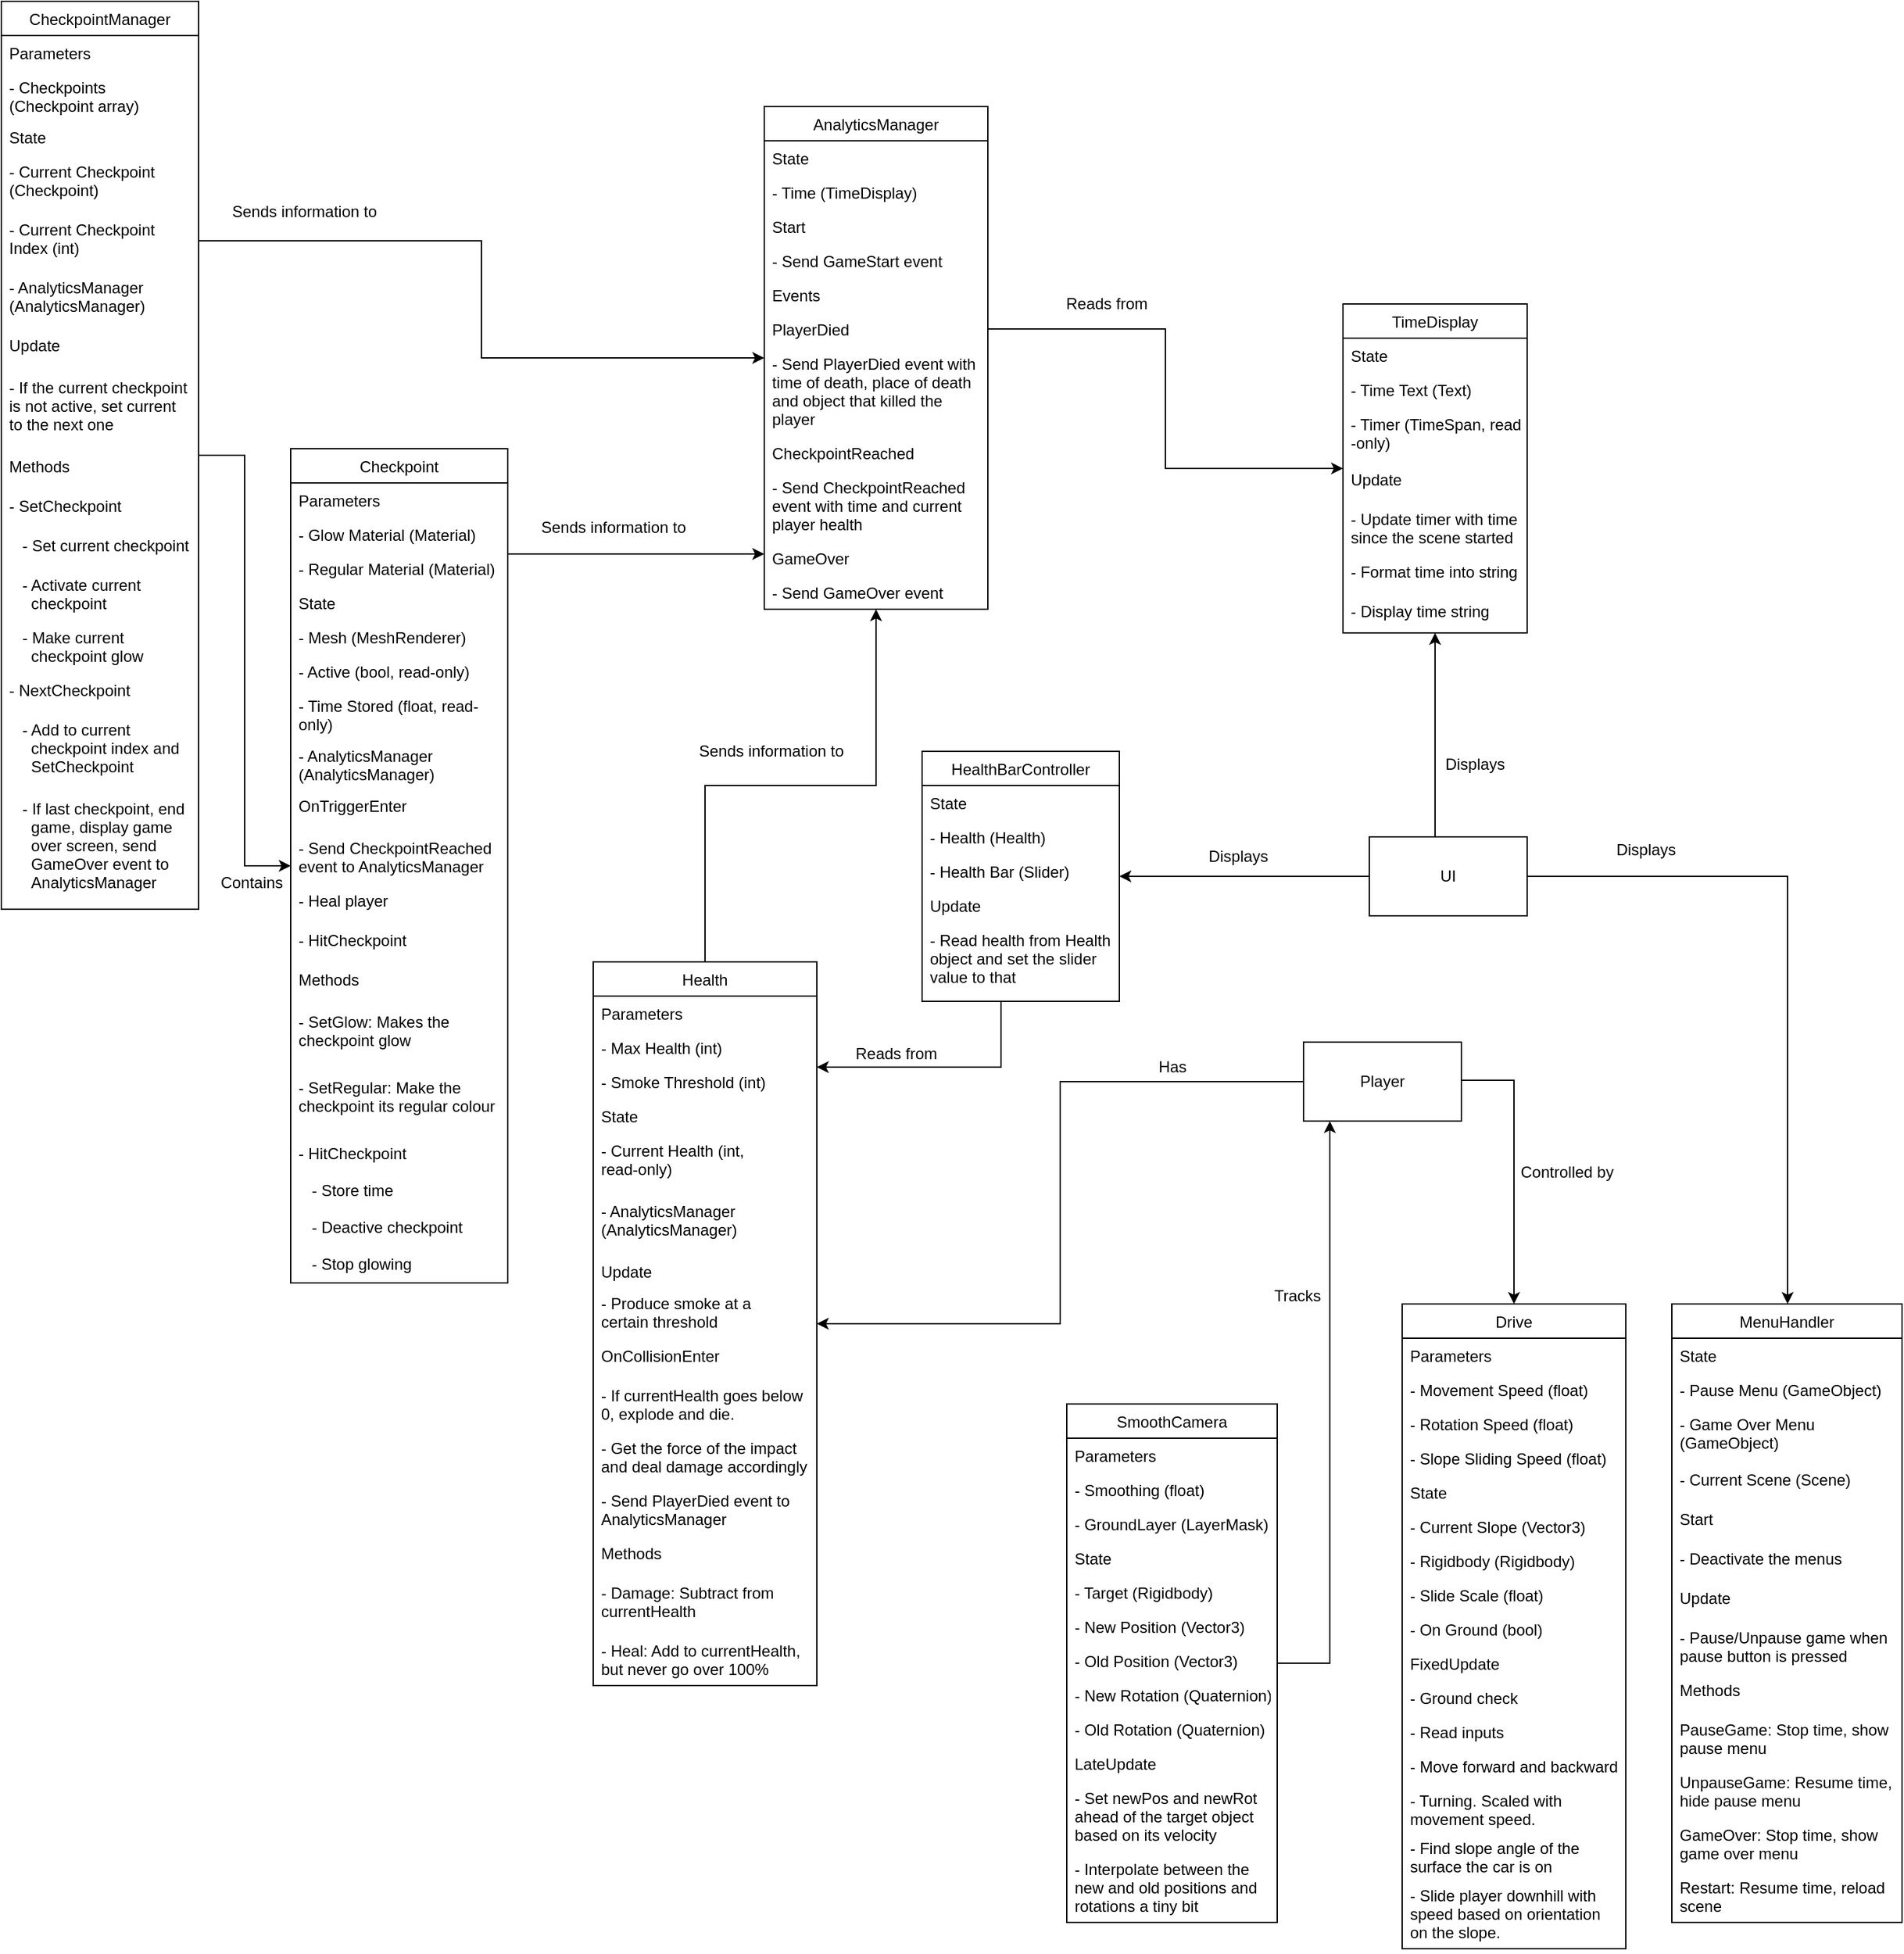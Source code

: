 <mxfile version="13.6.10" type="device"><diagram id="R2lEEEUBdFMjLlhIrx00" name="Page-1"><mxGraphModel dx="2595" dy="2470" grid="1" gridSize="10" guides="1" tooltips="1" connect="1" arrows="1" fold="1" page="1" pageScale="1" pageWidth="850" pageHeight="1100" math="0" shadow="0" extFonts="Permanent Marker^https://fonts.googleapis.com/css?family=Permanent+Marker"><root><mxCell id="0"/><mxCell id="1" parent="0"/><mxCell id="a9n6nU5qQPwF5idd9Jhx-142" style="edgeStyle=orthogonalEdgeStyle;rounded=0;orthogonalLoop=1;jettySize=auto;html=1;exitX=0.5;exitY=0;exitDx=0;exitDy=0;" edge="1" parent="1" source="a9n6nU5qQPwF5idd9Jhx-6" target="a9n6nU5qQPwF5idd9Jhx-18"><mxGeometry relative="1" as="geometry"/></mxCell><mxCell id="a9n6nU5qQPwF5idd9Jhx-18" value="AnalyticsManager" style="swimlane;fontStyle=0;childLayout=stackLayout;horizontal=1;startSize=26;fillColor=none;horizontalStack=0;resizeParent=1;resizeParentMax=0;resizeLast=0;collapsible=1;marginBottom=0;" vertex="1" parent="1"><mxGeometry x="620" y="-20" width="170" height="382" as="geometry"/></mxCell><mxCell id="a9n6nU5qQPwF5idd9Jhx-19" value="State" style="text;strokeColor=none;fillColor=none;align=left;verticalAlign=top;spacingLeft=4;spacingRight=4;overflow=hidden;rotatable=0;points=[[0,0.5],[1,0.5]];portConstraint=eastwest;" vertex="1" parent="a9n6nU5qQPwF5idd9Jhx-18"><mxGeometry y="26" width="170" height="26" as="geometry"/></mxCell><mxCell id="a9n6nU5qQPwF5idd9Jhx-20" value="- Time (TimeDisplay)" style="text;strokeColor=none;fillColor=none;align=left;verticalAlign=top;spacingLeft=4;spacingRight=4;overflow=hidden;rotatable=0;points=[[0,0.5],[1,0.5]];portConstraint=eastwest;" vertex="1" parent="a9n6nU5qQPwF5idd9Jhx-18"><mxGeometry y="52" width="170" height="26" as="geometry"/></mxCell><mxCell id="a9n6nU5qQPwF5idd9Jhx-108" value="Start" style="text;strokeColor=none;fillColor=none;align=left;verticalAlign=top;spacingLeft=4;spacingRight=4;overflow=hidden;rotatable=0;points=[[0,0.5],[1,0.5]];portConstraint=eastwest;" vertex="1" parent="a9n6nU5qQPwF5idd9Jhx-18"><mxGeometry y="78" width="170" height="26" as="geometry"/></mxCell><mxCell id="a9n6nU5qQPwF5idd9Jhx-109" value="- Send GameStart event" style="text;strokeColor=none;fillColor=none;align=left;verticalAlign=top;spacingLeft=4;spacingRight=4;overflow=hidden;rotatable=0;points=[[0,0.5],[1,0.5]];portConstraint=eastwest;" vertex="1" parent="a9n6nU5qQPwF5idd9Jhx-18"><mxGeometry y="104" width="170" height="26" as="geometry"/></mxCell><mxCell id="a9n6nU5qQPwF5idd9Jhx-21" value="Events" style="text;strokeColor=none;fillColor=none;align=left;verticalAlign=top;spacingLeft=4;spacingRight=4;overflow=hidden;rotatable=0;points=[[0,0.5],[1,0.5]];portConstraint=eastwest;" vertex="1" parent="a9n6nU5qQPwF5idd9Jhx-18"><mxGeometry y="130" width="170" height="26" as="geometry"/></mxCell><mxCell id="a9n6nU5qQPwF5idd9Jhx-105" value="PlayerDied" style="text;strokeColor=none;fillColor=none;align=left;verticalAlign=top;spacingLeft=4;spacingRight=4;overflow=hidden;rotatable=0;points=[[0,0.5],[1,0.5]];portConstraint=eastwest;" vertex="1" parent="a9n6nU5qQPwF5idd9Jhx-18"><mxGeometry y="156" width="170" height="26" as="geometry"/></mxCell><mxCell id="a9n6nU5qQPwF5idd9Jhx-110" value="- Send PlayerDied event with&#10;time of death, place of death&#10;and object that killed the&#10;player" style="text;strokeColor=none;fillColor=none;align=left;verticalAlign=top;spacingLeft=4;spacingRight=4;overflow=hidden;rotatable=0;points=[[0,0.5],[1,0.5]];portConstraint=eastwest;" vertex="1" parent="a9n6nU5qQPwF5idd9Jhx-18"><mxGeometry y="182" width="170" height="68" as="geometry"/></mxCell><mxCell id="a9n6nU5qQPwF5idd9Jhx-106" value="CheckpointReached" style="text;strokeColor=none;fillColor=none;align=left;verticalAlign=top;spacingLeft=4;spacingRight=4;overflow=hidden;rotatable=0;points=[[0,0.5],[1,0.5]];portConstraint=eastwest;" vertex="1" parent="a9n6nU5qQPwF5idd9Jhx-18"><mxGeometry y="250" width="170" height="26" as="geometry"/></mxCell><mxCell id="a9n6nU5qQPwF5idd9Jhx-111" value="- Send CheckpointReached&#10;event with time and current&#10;player health" style="text;strokeColor=none;fillColor=none;align=left;verticalAlign=top;spacingLeft=4;spacingRight=4;overflow=hidden;rotatable=0;points=[[0,0.5],[1,0.5]];portConstraint=eastwest;" vertex="1" parent="a9n6nU5qQPwF5idd9Jhx-18"><mxGeometry y="276" width="170" height="54" as="geometry"/></mxCell><mxCell id="a9n6nU5qQPwF5idd9Jhx-107" value="GameOver" style="text;strokeColor=none;fillColor=none;align=left;verticalAlign=top;spacingLeft=4;spacingRight=4;overflow=hidden;rotatable=0;points=[[0,0.5],[1,0.5]];portConstraint=eastwest;" vertex="1" parent="a9n6nU5qQPwF5idd9Jhx-18"><mxGeometry y="330" width="170" height="26" as="geometry"/></mxCell><mxCell id="a9n6nU5qQPwF5idd9Jhx-112" value="- Send GameOver event" style="text;strokeColor=none;fillColor=none;align=left;verticalAlign=top;spacingLeft=4;spacingRight=4;overflow=hidden;rotatable=0;points=[[0,0.5],[1,0.5]];portConstraint=eastwest;" vertex="1" parent="a9n6nU5qQPwF5idd9Jhx-18"><mxGeometry y="356" width="170" height="26" as="geometry"/></mxCell><mxCell id="a9n6nU5qQPwF5idd9Jhx-143" style="edgeStyle=orthogonalEdgeStyle;rounded=0;orthogonalLoop=1;jettySize=auto;html=1;" edge="1" parent="1" source="a9n6nU5qQPwF5idd9Jhx-10" target="a9n6nU5qQPwF5idd9Jhx-18"><mxGeometry relative="1" as="geometry"><Array as="points"><mxPoint x="560" y="320"/><mxPoint x="560" y="320"/></Array></mxGeometry></mxCell><mxCell id="a9n6nU5qQPwF5idd9Jhx-144" style="edgeStyle=orthogonalEdgeStyle;rounded=0;orthogonalLoop=1;jettySize=auto;html=1;" edge="1" parent="1" source="a9n6nU5qQPwF5idd9Jhx-14" target="a9n6nU5qQPwF5idd9Jhx-10"><mxGeometry relative="1" as="geometry"/></mxCell><mxCell id="a9n6nU5qQPwF5idd9Jhx-14" value="CheckpointManager" style="swimlane;fontStyle=0;childLayout=stackLayout;horizontal=1;startSize=26;fillColor=none;horizontalStack=0;resizeParent=1;resizeParentMax=0;resizeLast=0;collapsible=1;marginBottom=0;" vertex="1" parent="1"><mxGeometry x="40" y="-100" width="150" height="690" as="geometry"/></mxCell><mxCell id="a9n6nU5qQPwF5idd9Jhx-15" value="Parameters" style="text;strokeColor=none;fillColor=none;align=left;verticalAlign=top;spacingLeft=4;spacingRight=4;overflow=hidden;rotatable=0;points=[[0,0.5],[1,0.5]];portConstraint=eastwest;" vertex="1" parent="a9n6nU5qQPwF5idd9Jhx-14"><mxGeometry y="26" width="150" height="26" as="geometry"/></mxCell><mxCell id="a9n6nU5qQPwF5idd9Jhx-16" value="- Checkpoints&#10;(Checkpoint array)" style="text;strokeColor=none;fillColor=none;align=left;verticalAlign=top;spacingLeft=4;spacingRight=4;overflow=hidden;rotatable=0;points=[[0,0.5],[1,0.5]];portConstraint=eastwest;" vertex="1" parent="a9n6nU5qQPwF5idd9Jhx-14"><mxGeometry y="52" width="150" height="38" as="geometry"/></mxCell><mxCell id="a9n6nU5qQPwF5idd9Jhx-17" value="State" style="text;strokeColor=none;fillColor=none;align=left;verticalAlign=top;spacingLeft=4;spacingRight=4;overflow=hidden;rotatable=0;points=[[0,0.5],[1,0.5]];portConstraint=eastwest;" vertex="1" parent="a9n6nU5qQPwF5idd9Jhx-14"><mxGeometry y="90" width="150" height="26" as="geometry"/></mxCell><mxCell id="a9n6nU5qQPwF5idd9Jhx-82" value="- Current Checkpoint&#10;(Checkpoint)" style="text;strokeColor=none;fillColor=none;align=left;verticalAlign=top;spacingLeft=4;spacingRight=4;overflow=hidden;rotatable=0;points=[[0,0.5],[1,0.5]];portConstraint=eastwest;" vertex="1" parent="a9n6nU5qQPwF5idd9Jhx-14"><mxGeometry y="116" width="150" height="44" as="geometry"/></mxCell><mxCell id="a9n6nU5qQPwF5idd9Jhx-83" value="- Current Checkpoint&#10;Index (int)" style="text;strokeColor=none;fillColor=none;align=left;verticalAlign=top;spacingLeft=4;spacingRight=4;overflow=hidden;rotatable=0;points=[[0,0.5],[1,0.5]];portConstraint=eastwest;" vertex="1" parent="a9n6nU5qQPwF5idd9Jhx-14"><mxGeometry y="160" width="150" height="44" as="geometry"/></mxCell><mxCell id="a9n6nU5qQPwF5idd9Jhx-84" value="- AnalyticsManager&#10;(AnalyticsManager)" style="text;strokeColor=none;fillColor=none;align=left;verticalAlign=top;spacingLeft=4;spacingRight=4;overflow=hidden;rotatable=0;points=[[0,0.5],[1,0.5]];portConstraint=eastwest;" vertex="1" parent="a9n6nU5qQPwF5idd9Jhx-14"><mxGeometry y="204" width="150" height="44" as="geometry"/></mxCell><mxCell id="a9n6nU5qQPwF5idd9Jhx-85" value="Update" style="text;strokeColor=none;fillColor=none;align=left;verticalAlign=top;spacingLeft=4;spacingRight=4;overflow=hidden;rotatable=0;points=[[0,0.5],[1,0.5]];portConstraint=eastwest;" vertex="1" parent="a9n6nU5qQPwF5idd9Jhx-14"><mxGeometry y="248" width="150" height="32" as="geometry"/></mxCell><mxCell id="a9n6nU5qQPwF5idd9Jhx-94" value="- If the current checkpoint&#10;is not active, set current&#10;to the next one" style="text;strokeColor=none;fillColor=none;align=left;verticalAlign=top;spacingLeft=4;spacingRight=4;overflow=hidden;rotatable=0;points=[[0,0.5],[1,0.5]];portConstraint=eastwest;" vertex="1" parent="a9n6nU5qQPwF5idd9Jhx-14"><mxGeometry y="280" width="150" height="60" as="geometry"/></mxCell><mxCell id="a9n6nU5qQPwF5idd9Jhx-95" value="Methods" style="text;strokeColor=none;fillColor=none;align=left;verticalAlign=top;spacingLeft=4;spacingRight=4;overflow=hidden;rotatable=0;points=[[0,0.5],[1,0.5]];portConstraint=eastwest;" vertex="1" parent="a9n6nU5qQPwF5idd9Jhx-14"><mxGeometry y="340" width="150" height="30" as="geometry"/></mxCell><mxCell id="a9n6nU5qQPwF5idd9Jhx-96" value="- SetCheckpoint" style="text;strokeColor=none;fillColor=none;align=left;verticalAlign=top;spacingLeft=4;spacingRight=4;overflow=hidden;rotatable=0;points=[[0,0.5],[1,0.5]];portConstraint=eastwest;" vertex="1" parent="a9n6nU5qQPwF5idd9Jhx-14"><mxGeometry y="370" width="150" height="30" as="geometry"/></mxCell><mxCell id="a9n6nU5qQPwF5idd9Jhx-98" value="   - Set current checkpoint" style="text;strokeColor=none;fillColor=none;align=left;verticalAlign=top;spacingLeft=4;spacingRight=4;overflow=hidden;rotatable=0;points=[[0,0.5],[1,0.5]];portConstraint=eastwest;" vertex="1" parent="a9n6nU5qQPwF5idd9Jhx-14"><mxGeometry y="400" width="150" height="30" as="geometry"/></mxCell><mxCell id="a9n6nU5qQPwF5idd9Jhx-99" value="   - Activate current&#10;     checkpoint" style="text;strokeColor=none;fillColor=none;align=left;verticalAlign=top;spacingLeft=4;spacingRight=4;overflow=hidden;rotatable=0;points=[[0,0.5],[1,0.5]];portConstraint=eastwest;" vertex="1" parent="a9n6nU5qQPwF5idd9Jhx-14"><mxGeometry y="430" width="150" height="40" as="geometry"/></mxCell><mxCell id="a9n6nU5qQPwF5idd9Jhx-100" value="   - Make current&#10;     checkpoint glow" style="text;strokeColor=none;fillColor=none;align=left;verticalAlign=top;spacingLeft=4;spacingRight=4;overflow=hidden;rotatable=0;points=[[0,0.5],[1,0.5]];portConstraint=eastwest;" vertex="1" parent="a9n6nU5qQPwF5idd9Jhx-14"><mxGeometry y="470" width="150" height="40" as="geometry"/></mxCell><mxCell id="a9n6nU5qQPwF5idd9Jhx-97" value="- NextCheckpoint" style="text;strokeColor=none;fillColor=none;align=left;verticalAlign=top;spacingLeft=4;spacingRight=4;overflow=hidden;rotatable=0;points=[[0,0.5],[1,0.5]];portConstraint=eastwest;" vertex="1" parent="a9n6nU5qQPwF5idd9Jhx-14"><mxGeometry y="510" width="150" height="30" as="geometry"/></mxCell><mxCell id="a9n6nU5qQPwF5idd9Jhx-101" value="   - Add to current&#10;     checkpoint index and&#10;     SetCheckpoint" style="text;strokeColor=none;fillColor=none;align=left;verticalAlign=top;spacingLeft=4;spacingRight=4;overflow=hidden;rotatable=0;points=[[0,0.5],[1,0.5]];portConstraint=eastwest;" vertex="1" parent="a9n6nU5qQPwF5idd9Jhx-14"><mxGeometry y="540" width="150" height="60" as="geometry"/></mxCell><mxCell id="a9n6nU5qQPwF5idd9Jhx-102" value="   - If last checkpoint, end&#10;     game, display game&#10;     over screen, send&#10;     GameOver event to&#10;     AnalyticsManager" style="text;strokeColor=none;fillColor=none;align=left;verticalAlign=top;spacingLeft=4;spacingRight=4;overflow=hidden;rotatable=0;points=[[0,0.5],[1,0.5]];portConstraint=eastwest;" vertex="1" parent="a9n6nU5qQPwF5idd9Jhx-14"><mxGeometry y="600" width="150" height="90" as="geometry"/></mxCell><mxCell id="a9n6nU5qQPwF5idd9Jhx-10" value="Checkpoint" style="swimlane;fontStyle=0;childLayout=stackLayout;horizontal=1;startSize=26;fillColor=none;horizontalStack=0;resizeParent=1;resizeParentMax=0;resizeLast=0;collapsible=1;marginBottom=0;" vertex="1" parent="1"><mxGeometry x="260" y="240" width="165" height="634" as="geometry"/></mxCell><mxCell id="a9n6nU5qQPwF5idd9Jhx-11" value="Parameters" style="text;strokeColor=none;fillColor=none;align=left;verticalAlign=top;spacingLeft=4;spacingRight=4;overflow=hidden;rotatable=0;points=[[0,0.5],[1,0.5]];portConstraint=eastwest;" vertex="1" parent="a9n6nU5qQPwF5idd9Jhx-10"><mxGeometry y="26" width="165" height="26" as="geometry"/></mxCell><mxCell id="a9n6nU5qQPwF5idd9Jhx-12" value="- Glow Material (Material)" style="text;strokeColor=none;fillColor=none;align=left;verticalAlign=top;spacingLeft=4;spacingRight=4;overflow=hidden;rotatable=0;points=[[0,0.5],[1,0.5]];portConstraint=eastwest;" vertex="1" parent="a9n6nU5qQPwF5idd9Jhx-10"><mxGeometry y="52" width="165" height="26" as="geometry"/></mxCell><mxCell id="a9n6nU5qQPwF5idd9Jhx-13" value="- Regular Material (Material)" style="text;strokeColor=none;fillColor=none;align=left;verticalAlign=top;spacingLeft=4;spacingRight=4;overflow=hidden;rotatable=0;points=[[0,0.5],[1,0.5]];portConstraint=eastwest;" vertex="1" parent="a9n6nU5qQPwF5idd9Jhx-10"><mxGeometry y="78" width="165" height="26" as="geometry"/></mxCell><mxCell id="a9n6nU5qQPwF5idd9Jhx-68" value="State" style="text;strokeColor=none;fillColor=none;align=left;verticalAlign=top;spacingLeft=4;spacingRight=4;overflow=hidden;rotatable=0;points=[[0,0.5],[1,0.5]];portConstraint=eastwest;" vertex="1" parent="a9n6nU5qQPwF5idd9Jhx-10"><mxGeometry y="104" width="165" height="26" as="geometry"/></mxCell><mxCell id="a9n6nU5qQPwF5idd9Jhx-69" value="- Mesh (MeshRenderer)" style="text;strokeColor=none;fillColor=none;align=left;verticalAlign=top;spacingLeft=4;spacingRight=4;overflow=hidden;rotatable=0;points=[[0,0.5],[1,0.5]];portConstraint=eastwest;" vertex="1" parent="a9n6nU5qQPwF5idd9Jhx-10"><mxGeometry y="130" width="165" height="26" as="geometry"/></mxCell><mxCell id="a9n6nU5qQPwF5idd9Jhx-70" value="- Active (bool, read-only)" style="text;strokeColor=none;fillColor=none;align=left;verticalAlign=top;spacingLeft=4;spacingRight=4;overflow=hidden;rotatable=0;points=[[0,0.5],[1,0.5]];portConstraint=eastwest;" vertex="1" parent="a9n6nU5qQPwF5idd9Jhx-10"><mxGeometry y="156" width="165" height="26" as="geometry"/></mxCell><mxCell id="a9n6nU5qQPwF5idd9Jhx-71" value="- Time Stored (float, read-&#10;only)" style="text;strokeColor=none;fillColor=none;align=left;verticalAlign=top;spacingLeft=4;spacingRight=4;overflow=hidden;rotatable=0;points=[[0,0.5],[1,0.5]];portConstraint=eastwest;" vertex="1" parent="a9n6nU5qQPwF5idd9Jhx-10"><mxGeometry y="182" width="165" height="38" as="geometry"/></mxCell><mxCell id="a9n6nU5qQPwF5idd9Jhx-73" value="- AnalyticsManager&#10;(AnalyticsManager)" style="text;strokeColor=none;fillColor=none;align=left;verticalAlign=top;spacingLeft=4;spacingRight=4;overflow=hidden;rotatable=0;points=[[0,0.5],[1,0.5]];portConstraint=eastwest;" vertex="1" parent="a9n6nU5qQPwF5idd9Jhx-10"><mxGeometry y="220" width="165" height="38" as="geometry"/></mxCell><mxCell id="a9n6nU5qQPwF5idd9Jhx-78" value="OnTriggerEnter" style="text;strokeColor=none;fillColor=none;align=left;verticalAlign=top;spacingLeft=4;spacingRight=4;overflow=hidden;rotatable=0;points=[[0,0.5],[1,0.5]];portConstraint=eastwest;" vertex="1" parent="a9n6nU5qQPwF5idd9Jhx-10"><mxGeometry y="258" width="165" height="32" as="geometry"/></mxCell><mxCell id="a9n6nU5qQPwF5idd9Jhx-79" value="- Send CheckpointReached&#10;event to AnalyticsManager" style="text;strokeColor=none;fillColor=none;align=left;verticalAlign=top;spacingLeft=4;spacingRight=4;overflow=hidden;rotatable=0;points=[[0,0.5],[1,0.5]];portConstraint=eastwest;" vertex="1" parent="a9n6nU5qQPwF5idd9Jhx-10"><mxGeometry y="290" width="165" height="40" as="geometry"/></mxCell><mxCell id="a9n6nU5qQPwF5idd9Jhx-80" value="- Heal player" style="text;strokeColor=none;fillColor=none;align=left;verticalAlign=top;spacingLeft=4;spacingRight=4;overflow=hidden;rotatable=0;points=[[0,0.5],[1,0.5]];portConstraint=eastwest;" vertex="1" parent="a9n6nU5qQPwF5idd9Jhx-10"><mxGeometry y="330" width="165" height="30" as="geometry"/></mxCell><mxCell id="a9n6nU5qQPwF5idd9Jhx-81" value="- HitCheckpoint" style="text;strokeColor=none;fillColor=none;align=left;verticalAlign=top;spacingLeft=4;spacingRight=4;overflow=hidden;rotatable=0;points=[[0,0.5],[1,0.5]];portConstraint=eastwest;" vertex="1" parent="a9n6nU5qQPwF5idd9Jhx-10"><mxGeometry y="360" width="165" height="30" as="geometry"/></mxCell><mxCell id="a9n6nU5qQPwF5idd9Jhx-74" value="Methods" style="text;strokeColor=none;fillColor=none;align=left;verticalAlign=top;spacingLeft=4;spacingRight=4;overflow=hidden;rotatable=0;points=[[0,0.5],[1,0.5]];portConstraint=eastwest;" vertex="1" parent="a9n6nU5qQPwF5idd9Jhx-10"><mxGeometry y="390" width="165" height="32" as="geometry"/></mxCell><mxCell id="a9n6nU5qQPwF5idd9Jhx-75" value="- SetGlow: Makes the&#10;checkpoint glow" style="text;strokeColor=none;fillColor=none;align=left;verticalAlign=top;spacingLeft=4;spacingRight=4;overflow=hidden;rotatable=0;points=[[0,0.5],[1,0.5]];portConstraint=eastwest;" vertex="1" parent="a9n6nU5qQPwF5idd9Jhx-10"><mxGeometry y="422" width="165" height="50" as="geometry"/></mxCell><mxCell id="a9n6nU5qQPwF5idd9Jhx-76" value="- SetRegular: Make the &#10;checkpoint its regular colour" style="text;strokeColor=none;fillColor=none;align=left;verticalAlign=top;spacingLeft=4;spacingRight=4;overflow=hidden;rotatable=0;points=[[0,0.5],[1,0.5]];portConstraint=eastwest;" vertex="1" parent="a9n6nU5qQPwF5idd9Jhx-10"><mxGeometry y="472" width="165" height="50" as="geometry"/></mxCell><mxCell id="a9n6nU5qQPwF5idd9Jhx-77" value="- HitCheckpoint" style="text;strokeColor=none;fillColor=none;align=left;verticalAlign=top;spacingLeft=4;spacingRight=4;overflow=hidden;rotatable=0;points=[[0,0.5],[1,0.5]];portConstraint=eastwest;" vertex="1" parent="a9n6nU5qQPwF5idd9Jhx-10"><mxGeometry y="522" width="165" height="28" as="geometry"/></mxCell><mxCell id="a9n6nU5qQPwF5idd9Jhx-117" value="   - Store time" style="text;strokeColor=none;fillColor=none;align=left;verticalAlign=top;spacingLeft=4;spacingRight=4;overflow=hidden;rotatable=0;points=[[0,0.5],[1,0.5]];portConstraint=eastwest;" vertex="1" parent="a9n6nU5qQPwF5idd9Jhx-10"><mxGeometry y="550" width="165" height="28" as="geometry"/></mxCell><mxCell id="a9n6nU5qQPwF5idd9Jhx-118" value="   - Deactive checkpoint" style="text;strokeColor=none;fillColor=none;align=left;verticalAlign=top;spacingLeft=4;spacingRight=4;overflow=hidden;rotatable=0;points=[[0,0.5],[1,0.5]];portConstraint=eastwest;" vertex="1" parent="a9n6nU5qQPwF5idd9Jhx-10"><mxGeometry y="578" width="165" height="28" as="geometry"/></mxCell><mxCell id="a9n6nU5qQPwF5idd9Jhx-119" value="   - Stop glowing" style="text;strokeColor=none;fillColor=none;align=left;verticalAlign=top;spacingLeft=4;spacingRight=4;overflow=hidden;rotatable=0;points=[[0,0.5],[1,0.5]];portConstraint=eastwest;" vertex="1" parent="a9n6nU5qQPwF5idd9Jhx-10"><mxGeometry y="606" width="165" height="28" as="geometry"/></mxCell><mxCell id="a9n6nU5qQPwF5idd9Jhx-145" style="edgeStyle=orthogonalEdgeStyle;rounded=0;orthogonalLoop=1;jettySize=auto;html=1;exitX=1;exitY=0.5;exitDx=0;exitDy=0;" edge="1" parent="1" source="a9n6nU5qQPwF5idd9Jhx-83" target="a9n6nU5qQPwF5idd9Jhx-18"><mxGeometry relative="1" as="geometry"/></mxCell><mxCell id="a9n6nU5qQPwF5idd9Jhx-6" value="Health" style="swimlane;fontStyle=0;childLayout=stackLayout;horizontal=1;startSize=26;fillColor=none;horizontalStack=0;resizeParent=1;resizeParentMax=0;resizeLast=0;collapsible=1;marginBottom=0;" vertex="1" parent="1"><mxGeometry x="490" y="630" width="170" height="550" as="geometry"/></mxCell><mxCell id="a9n6nU5qQPwF5idd9Jhx-7" value="Parameters" style="text;strokeColor=none;fillColor=none;align=left;verticalAlign=top;spacingLeft=4;spacingRight=4;overflow=hidden;rotatable=0;points=[[0,0.5],[1,0.5]];portConstraint=eastwest;" vertex="1" parent="a9n6nU5qQPwF5idd9Jhx-6"><mxGeometry y="26" width="170" height="26" as="geometry"/></mxCell><mxCell id="a9n6nU5qQPwF5idd9Jhx-8" value="- Max Health (int)" style="text;strokeColor=none;fillColor=none;align=left;verticalAlign=top;spacingLeft=4;spacingRight=4;overflow=hidden;rotatable=0;points=[[0,0.5],[1,0.5]];portConstraint=eastwest;" vertex="1" parent="a9n6nU5qQPwF5idd9Jhx-6"><mxGeometry y="52" width="170" height="26" as="geometry"/></mxCell><mxCell id="a9n6nU5qQPwF5idd9Jhx-57" value="- Smoke Threshold (int)" style="text;strokeColor=none;fillColor=none;align=left;verticalAlign=top;spacingLeft=4;spacingRight=4;overflow=hidden;rotatable=0;points=[[0,0.5],[1,0.5]];portConstraint=eastwest;" vertex="1" parent="a9n6nU5qQPwF5idd9Jhx-6"><mxGeometry y="78" width="170" height="26" as="geometry"/></mxCell><mxCell id="a9n6nU5qQPwF5idd9Jhx-9" value="State" style="text;strokeColor=none;fillColor=none;align=left;verticalAlign=top;spacingLeft=4;spacingRight=4;overflow=hidden;rotatable=0;points=[[0,0.5],[1,0.5]];portConstraint=eastwest;" vertex="1" parent="a9n6nU5qQPwF5idd9Jhx-6"><mxGeometry y="104" width="170" height="26" as="geometry"/></mxCell><mxCell id="a9n6nU5qQPwF5idd9Jhx-56" value="- Current Health (int,&#10;read-only)" style="text;strokeColor=none;fillColor=none;align=left;verticalAlign=top;spacingLeft=4;spacingRight=4;overflow=hidden;rotatable=0;points=[[0,0.5],[1,0.5]];portConstraint=eastwest;" vertex="1" parent="a9n6nU5qQPwF5idd9Jhx-6"><mxGeometry y="130" width="170" height="46" as="geometry"/></mxCell><mxCell id="a9n6nU5qQPwF5idd9Jhx-72" value="- AnalyticsManager&#10;(AnalyticsManager)" style="text;strokeColor=none;fillColor=none;align=left;verticalAlign=top;spacingLeft=4;spacingRight=4;overflow=hidden;rotatable=0;points=[[0,0.5],[1,0.5]];portConstraint=eastwest;" vertex="1" parent="a9n6nU5qQPwF5idd9Jhx-6"><mxGeometry y="176" width="170" height="46" as="geometry"/></mxCell><mxCell id="a9n6nU5qQPwF5idd9Jhx-58" value="Update" style="text;strokeColor=none;fillColor=none;align=left;verticalAlign=top;spacingLeft=4;spacingRight=4;overflow=hidden;rotatable=0;points=[[0,0.5],[1,0.5]];portConstraint=eastwest;" vertex="1" parent="a9n6nU5qQPwF5idd9Jhx-6"><mxGeometry y="222" width="170" height="24" as="geometry"/></mxCell><mxCell id="a9n6nU5qQPwF5idd9Jhx-59" value="- Produce smoke at a&#10;certain threshold" style="text;strokeColor=none;fillColor=none;align=left;verticalAlign=top;spacingLeft=4;spacingRight=4;overflow=hidden;rotatable=0;points=[[0,0.5],[1,0.5]];portConstraint=eastwest;" vertex="1" parent="a9n6nU5qQPwF5idd9Jhx-6"><mxGeometry y="246" width="170" height="40" as="geometry"/></mxCell><mxCell id="a9n6nU5qQPwF5idd9Jhx-60" value="OnCollisionEnter" style="text;strokeColor=none;fillColor=none;align=left;verticalAlign=top;spacingLeft=4;spacingRight=4;overflow=hidden;rotatable=0;points=[[0,0.5],[1,0.5]];portConstraint=eastwest;" vertex="1" parent="a9n6nU5qQPwF5idd9Jhx-6"><mxGeometry y="286" width="170" height="30" as="geometry"/></mxCell><mxCell id="a9n6nU5qQPwF5idd9Jhx-66" value="- If currentHealth goes below&#10;0, explode and die." style="text;strokeColor=none;fillColor=none;align=left;verticalAlign=top;spacingLeft=4;spacingRight=4;overflow=hidden;rotatable=0;points=[[0,0.5],[1,0.5]];portConstraint=eastwest;" vertex="1" parent="a9n6nU5qQPwF5idd9Jhx-6"><mxGeometry y="316" width="170" height="40" as="geometry"/></mxCell><mxCell id="a9n6nU5qQPwF5idd9Jhx-61" value="- Get the force of the impact&#10;and deal damage accordingly" style="text;strokeColor=none;fillColor=none;align=left;verticalAlign=top;spacingLeft=4;spacingRight=4;overflow=hidden;rotatable=0;points=[[0,0.5],[1,0.5]];portConstraint=eastwest;" vertex="1" parent="a9n6nU5qQPwF5idd9Jhx-6"><mxGeometry y="356" width="170" height="40" as="geometry"/></mxCell><mxCell id="a9n6nU5qQPwF5idd9Jhx-67" value="- Send PlayerDied event to&#10;AnalyticsManager" style="text;strokeColor=none;fillColor=none;align=left;verticalAlign=top;spacingLeft=4;spacingRight=4;overflow=hidden;rotatable=0;points=[[0,0.5],[1,0.5]];portConstraint=eastwest;" vertex="1" parent="a9n6nU5qQPwF5idd9Jhx-6"><mxGeometry y="396" width="170" height="40" as="geometry"/></mxCell><mxCell id="a9n6nU5qQPwF5idd9Jhx-62" value="Methods" style="text;strokeColor=none;fillColor=none;align=left;verticalAlign=top;spacingLeft=4;spacingRight=4;overflow=hidden;rotatable=0;points=[[0,0.5],[1,0.5]];portConstraint=eastwest;" vertex="1" parent="a9n6nU5qQPwF5idd9Jhx-6"><mxGeometry y="436" width="170" height="30" as="geometry"/></mxCell><mxCell id="a9n6nU5qQPwF5idd9Jhx-63" value="- Damage: Subtract from&#10;currentHealth" style="text;strokeColor=none;fillColor=none;align=left;verticalAlign=top;spacingLeft=4;spacingRight=4;overflow=hidden;rotatable=0;points=[[0,0.5],[1,0.5]];portConstraint=eastwest;" vertex="1" parent="a9n6nU5qQPwF5idd9Jhx-6"><mxGeometry y="466" width="170" height="44" as="geometry"/></mxCell><mxCell id="a9n6nU5qQPwF5idd9Jhx-64" value="- Heal: Add to currentHealth, &#10;but never go over 100%" style="text;strokeColor=none;fillColor=none;align=left;verticalAlign=top;spacingLeft=4;spacingRight=4;overflow=hidden;rotatable=0;points=[[0,0.5],[1,0.5]];portConstraint=eastwest;" vertex="1" parent="a9n6nU5qQPwF5idd9Jhx-6"><mxGeometry y="510" width="170" height="40" as="geometry"/></mxCell><mxCell id="a9n6nU5qQPwF5idd9Jhx-147" style="edgeStyle=orthogonalEdgeStyle;rounded=0;orthogonalLoop=1;jettySize=auto;html=1;" edge="1" parent="1" source="a9n6nU5qQPwF5idd9Jhx-30" target="a9n6nU5qQPwF5idd9Jhx-6"><mxGeometry relative="1" as="geometry"><Array as="points"><mxPoint x="800" y="710"/></Array></mxGeometry></mxCell><mxCell id="a9n6nU5qQPwF5idd9Jhx-39" value="TimeDisplay" style="swimlane;fontStyle=0;childLayout=stackLayout;horizontal=1;startSize=26;fillColor=none;horizontalStack=0;resizeParent=1;resizeParentMax=0;resizeLast=0;collapsible=1;marginBottom=0;" vertex="1" parent="1"><mxGeometry x="1060" y="130" width="140" height="250" as="geometry"/></mxCell><mxCell id="a9n6nU5qQPwF5idd9Jhx-40" value="State" style="text;strokeColor=none;fillColor=none;align=left;verticalAlign=top;spacingLeft=4;spacingRight=4;overflow=hidden;rotatable=0;points=[[0,0.5],[1,0.5]];portConstraint=eastwest;" vertex="1" parent="a9n6nU5qQPwF5idd9Jhx-39"><mxGeometry y="26" width="140" height="26" as="geometry"/></mxCell><mxCell id="a9n6nU5qQPwF5idd9Jhx-41" value="- Time Text (Text)" style="text;strokeColor=none;fillColor=none;align=left;verticalAlign=top;spacingLeft=4;spacingRight=4;overflow=hidden;rotatable=0;points=[[0,0.5],[1,0.5]];portConstraint=eastwest;" vertex="1" parent="a9n6nU5qQPwF5idd9Jhx-39"><mxGeometry y="52" width="140" height="26" as="geometry"/></mxCell><mxCell id="a9n6nU5qQPwF5idd9Jhx-42" value="- Timer (TimeSpan, read&#10;-only)" style="text;strokeColor=none;fillColor=none;align=left;verticalAlign=top;spacingLeft=4;spacingRight=4;overflow=hidden;rotatable=0;points=[[0,0.5],[1,0.5]];portConstraint=eastwest;" vertex="1" parent="a9n6nU5qQPwF5idd9Jhx-39"><mxGeometry y="78" width="140" height="42" as="geometry"/></mxCell><mxCell id="a9n6nU5qQPwF5idd9Jhx-113" value="Update" style="text;strokeColor=none;fillColor=none;align=left;verticalAlign=top;spacingLeft=4;spacingRight=4;overflow=hidden;rotatable=0;points=[[0,0.5],[1,0.5]];portConstraint=eastwest;" vertex="1" parent="a9n6nU5qQPwF5idd9Jhx-39"><mxGeometry y="120" width="140" height="30" as="geometry"/></mxCell><mxCell id="a9n6nU5qQPwF5idd9Jhx-114" value="- Update timer with time&#10;since the scene started" style="text;strokeColor=none;fillColor=none;align=left;verticalAlign=top;spacingLeft=4;spacingRight=4;overflow=hidden;rotatable=0;points=[[0,0.5],[1,0.5]];portConstraint=eastwest;" vertex="1" parent="a9n6nU5qQPwF5idd9Jhx-39"><mxGeometry y="150" width="140" height="40" as="geometry"/></mxCell><mxCell id="a9n6nU5qQPwF5idd9Jhx-115" value="- Format time into string" style="text;strokeColor=none;fillColor=none;align=left;verticalAlign=top;spacingLeft=4;spacingRight=4;overflow=hidden;rotatable=0;points=[[0,0.5],[1,0.5]];portConstraint=eastwest;" vertex="1" parent="a9n6nU5qQPwF5idd9Jhx-39"><mxGeometry y="190" width="140" height="30" as="geometry"/></mxCell><mxCell id="a9n6nU5qQPwF5idd9Jhx-116" value="- Display time string" style="text;strokeColor=none;fillColor=none;align=left;verticalAlign=top;spacingLeft=4;spacingRight=4;overflow=hidden;rotatable=0;points=[[0,0.5],[1,0.5]];portConstraint=eastwest;" vertex="1" parent="a9n6nU5qQPwF5idd9Jhx-39"><mxGeometry y="220" width="140" height="30" as="geometry"/></mxCell><mxCell id="a9n6nU5qQPwF5idd9Jhx-30" value="HealthBarController" style="swimlane;fontStyle=0;childLayout=stackLayout;horizontal=1;startSize=26;fillColor=none;horizontalStack=0;resizeParent=1;resizeParentMax=0;resizeLast=0;collapsible=1;marginBottom=0;" vertex="1" parent="1"><mxGeometry x="740" y="470" width="150" height="190" as="geometry"/></mxCell><mxCell id="a9n6nU5qQPwF5idd9Jhx-31" value="State" style="text;strokeColor=none;fillColor=none;align=left;verticalAlign=top;spacingLeft=4;spacingRight=4;overflow=hidden;rotatable=0;points=[[0,0.5],[1,0.5]];portConstraint=eastwest;" vertex="1" parent="a9n6nU5qQPwF5idd9Jhx-30"><mxGeometry y="26" width="150" height="26" as="geometry"/></mxCell><mxCell id="a9n6nU5qQPwF5idd9Jhx-32" value="- Health (Health)" style="text;strokeColor=none;fillColor=none;align=left;verticalAlign=top;spacingLeft=4;spacingRight=4;overflow=hidden;rotatable=0;points=[[0,0.5],[1,0.5]];portConstraint=eastwest;" vertex="1" parent="a9n6nU5qQPwF5idd9Jhx-30"><mxGeometry y="52" width="150" height="26" as="geometry"/></mxCell><mxCell id="a9n6nU5qQPwF5idd9Jhx-33" value="- Health Bar (Slider)" style="text;strokeColor=none;fillColor=none;align=left;verticalAlign=top;spacingLeft=4;spacingRight=4;overflow=hidden;rotatable=0;points=[[0,0.5],[1,0.5]];portConstraint=eastwest;" vertex="1" parent="a9n6nU5qQPwF5idd9Jhx-30"><mxGeometry y="78" width="150" height="26" as="geometry"/></mxCell><mxCell id="a9n6nU5qQPwF5idd9Jhx-103" value="Update" style="text;strokeColor=none;fillColor=none;align=left;verticalAlign=top;spacingLeft=4;spacingRight=4;overflow=hidden;rotatable=0;points=[[0,0.5],[1,0.5]];portConstraint=eastwest;" vertex="1" parent="a9n6nU5qQPwF5idd9Jhx-30"><mxGeometry y="104" width="150" height="26" as="geometry"/></mxCell><mxCell id="a9n6nU5qQPwF5idd9Jhx-104" value="- Read health from Health&#10;object and set the slider&#10;value to that" style="text;strokeColor=none;fillColor=none;align=left;verticalAlign=top;spacingLeft=4;spacingRight=4;overflow=hidden;rotatable=0;points=[[0,0.5],[1,0.5]];portConstraint=eastwest;" vertex="1" parent="a9n6nU5qQPwF5idd9Jhx-30"><mxGeometry y="130" width="150" height="60" as="geometry"/></mxCell><mxCell id="a9n6nU5qQPwF5idd9Jhx-148" style="edgeStyle=orthogonalEdgeStyle;rounded=0;orthogonalLoop=1;jettySize=auto;html=1;exitX=1;exitY=0.5;exitDx=0;exitDy=0;" edge="1" parent="1" source="a9n6nU5qQPwF5idd9Jhx-105" target="a9n6nU5qQPwF5idd9Jhx-39"><mxGeometry relative="1" as="geometry"/></mxCell><mxCell id="a9n6nU5qQPwF5idd9Jhx-34" value="MenuHandler" style="swimlane;fontStyle=0;childLayout=stackLayout;horizontal=1;startSize=26;fillColor=none;horizontalStack=0;resizeParent=1;resizeParentMax=0;resizeLast=0;collapsible=1;marginBottom=0;" vertex="1" parent="1"><mxGeometry x="1310" y="890" width="175" height="470" as="geometry"/></mxCell><mxCell id="a9n6nU5qQPwF5idd9Jhx-35" value="State" style="text;strokeColor=none;fillColor=none;align=left;verticalAlign=top;spacingLeft=4;spacingRight=4;overflow=hidden;rotatable=0;points=[[0,0.5],[1,0.5]];portConstraint=eastwest;" vertex="1" parent="a9n6nU5qQPwF5idd9Jhx-34"><mxGeometry y="26" width="175" height="26" as="geometry"/></mxCell><mxCell id="a9n6nU5qQPwF5idd9Jhx-36" value="- Pause Menu (GameObject)" style="text;strokeColor=none;fillColor=none;align=left;verticalAlign=top;spacingLeft=4;spacingRight=4;overflow=hidden;rotatable=0;points=[[0,0.5],[1,0.5]];portConstraint=eastwest;" vertex="1" parent="a9n6nU5qQPwF5idd9Jhx-34"><mxGeometry y="52" width="175" height="26" as="geometry"/></mxCell><mxCell id="a9n6nU5qQPwF5idd9Jhx-37" value="- Game Over Menu&#10;(GameObject)" style="text;strokeColor=none;fillColor=none;align=left;verticalAlign=top;spacingLeft=4;spacingRight=4;overflow=hidden;rotatable=0;points=[[0,0.5],[1,0.5]];portConstraint=eastwest;" vertex="1" parent="a9n6nU5qQPwF5idd9Jhx-34"><mxGeometry y="78" width="175" height="42" as="geometry"/></mxCell><mxCell id="a9n6nU5qQPwF5idd9Jhx-120" value="- Current Scene (Scene)" style="text;strokeColor=none;fillColor=none;align=left;verticalAlign=top;spacingLeft=4;spacingRight=4;overflow=hidden;rotatable=0;points=[[0,0.5],[1,0.5]];portConstraint=eastwest;" vertex="1" parent="a9n6nU5qQPwF5idd9Jhx-34"><mxGeometry y="120" width="175" height="30" as="geometry"/></mxCell><mxCell id="a9n6nU5qQPwF5idd9Jhx-121" value="Start" style="text;strokeColor=none;fillColor=none;align=left;verticalAlign=top;spacingLeft=4;spacingRight=4;overflow=hidden;rotatable=0;points=[[0,0.5],[1,0.5]];portConstraint=eastwest;" vertex="1" parent="a9n6nU5qQPwF5idd9Jhx-34"><mxGeometry y="150" width="175" height="30" as="geometry"/></mxCell><mxCell id="a9n6nU5qQPwF5idd9Jhx-122" value="- Deactivate the menus" style="text;strokeColor=none;fillColor=none;align=left;verticalAlign=top;spacingLeft=4;spacingRight=4;overflow=hidden;rotatable=0;points=[[0,0.5],[1,0.5]];portConstraint=eastwest;" vertex="1" parent="a9n6nU5qQPwF5idd9Jhx-34"><mxGeometry y="180" width="175" height="30" as="geometry"/></mxCell><mxCell id="a9n6nU5qQPwF5idd9Jhx-123" value="Update" style="text;strokeColor=none;fillColor=none;align=left;verticalAlign=top;spacingLeft=4;spacingRight=4;overflow=hidden;rotatable=0;points=[[0,0.5],[1,0.5]];portConstraint=eastwest;" vertex="1" parent="a9n6nU5qQPwF5idd9Jhx-34"><mxGeometry y="210" width="175" height="30" as="geometry"/></mxCell><mxCell id="a9n6nU5qQPwF5idd9Jhx-124" value="- Pause/Unpause game when&#10;pause button is pressed" style="text;strokeColor=none;fillColor=none;align=left;verticalAlign=top;spacingLeft=4;spacingRight=4;overflow=hidden;rotatable=0;points=[[0,0.5],[1,0.5]];portConstraint=eastwest;" vertex="1" parent="a9n6nU5qQPwF5idd9Jhx-34"><mxGeometry y="240" width="175" height="40" as="geometry"/></mxCell><mxCell id="a9n6nU5qQPwF5idd9Jhx-125" value="Methods" style="text;strokeColor=none;fillColor=none;align=left;verticalAlign=top;spacingLeft=4;spacingRight=4;overflow=hidden;rotatable=0;points=[[0,0.5],[1,0.5]];portConstraint=eastwest;" vertex="1" parent="a9n6nU5qQPwF5idd9Jhx-34"><mxGeometry y="280" width="175" height="30" as="geometry"/></mxCell><mxCell id="a9n6nU5qQPwF5idd9Jhx-126" value="PauseGame: Stop time, show&#10;pause menu" style="text;strokeColor=none;fillColor=none;align=left;verticalAlign=top;spacingLeft=4;spacingRight=4;overflow=hidden;rotatable=0;points=[[0,0.5],[1,0.5]];portConstraint=eastwest;" vertex="1" parent="a9n6nU5qQPwF5idd9Jhx-34"><mxGeometry y="310" width="175" height="40" as="geometry"/></mxCell><mxCell id="a9n6nU5qQPwF5idd9Jhx-127" value="UnpauseGame: Resume time,&#10;hide pause menu" style="text;strokeColor=none;fillColor=none;align=left;verticalAlign=top;spacingLeft=4;spacingRight=4;overflow=hidden;rotatable=0;points=[[0,0.5],[1,0.5]];portConstraint=eastwest;" vertex="1" parent="a9n6nU5qQPwF5idd9Jhx-34"><mxGeometry y="350" width="175" height="40" as="geometry"/></mxCell><mxCell id="a9n6nU5qQPwF5idd9Jhx-128" value="GameOver: Stop time, show&#10;game over menu" style="text;strokeColor=none;fillColor=none;align=left;verticalAlign=top;spacingLeft=4;spacingRight=4;overflow=hidden;rotatable=0;points=[[0,0.5],[1,0.5]];portConstraint=eastwest;" vertex="1" parent="a9n6nU5qQPwF5idd9Jhx-34"><mxGeometry y="390" width="175" height="40" as="geometry"/></mxCell><mxCell id="a9n6nU5qQPwF5idd9Jhx-129" value="Restart: Resume time, reload&#10;scene" style="text;strokeColor=none;fillColor=none;align=left;verticalAlign=top;spacingLeft=4;spacingRight=4;overflow=hidden;rotatable=0;points=[[0,0.5],[1,0.5]];portConstraint=eastwest;" vertex="1" parent="a9n6nU5qQPwF5idd9Jhx-34"><mxGeometry y="430" width="175" height="40" as="geometry"/></mxCell><mxCell id="a9n6nU5qQPwF5idd9Jhx-2" value="Drive" style="swimlane;fontStyle=0;childLayout=stackLayout;horizontal=1;startSize=26;fillColor=none;horizontalStack=0;resizeParent=1;resizeParentMax=0;resizeLast=0;collapsible=1;marginBottom=0;" vertex="1" parent="1"><mxGeometry x="1105" y="890" width="170" height="490" as="geometry"/></mxCell><mxCell id="a9n6nU5qQPwF5idd9Jhx-3" value="Parameters" style="text;strokeColor=none;fillColor=none;align=left;verticalAlign=top;spacingLeft=4;spacingRight=4;overflow=hidden;rotatable=0;points=[[0,0.5],[1,0.5]];portConstraint=eastwest;" vertex="1" parent="a9n6nU5qQPwF5idd9Jhx-2"><mxGeometry y="26" width="170" height="26" as="geometry"/></mxCell><mxCell id="a9n6nU5qQPwF5idd9Jhx-4" value="- Movement Speed (float)" style="text;strokeColor=none;fillColor=none;align=left;verticalAlign=top;spacingLeft=4;spacingRight=4;overflow=hidden;rotatable=0;points=[[0,0.5],[1,0.5]];portConstraint=eastwest;" vertex="1" parent="a9n6nU5qQPwF5idd9Jhx-2"><mxGeometry y="52" width="170" height="26" as="geometry"/></mxCell><mxCell id="a9n6nU5qQPwF5idd9Jhx-5" value="- Rotation Speed (float)" style="text;strokeColor=none;fillColor=none;align=left;verticalAlign=top;spacingLeft=4;spacingRight=4;overflow=hidden;rotatable=0;points=[[0,0.5],[1,0.5]];portConstraint=eastwest;" vertex="1" parent="a9n6nU5qQPwF5idd9Jhx-2"><mxGeometry y="78" width="170" height="26" as="geometry"/></mxCell><mxCell id="a9n6nU5qQPwF5idd9Jhx-43" value="- Slope Sliding Speed (float)" style="text;strokeColor=none;fillColor=none;align=left;verticalAlign=top;spacingLeft=4;spacingRight=4;overflow=hidden;rotatable=0;points=[[0,0.5],[1,0.5]];portConstraint=eastwest;" vertex="1" parent="a9n6nU5qQPwF5idd9Jhx-2"><mxGeometry y="104" width="170" height="26" as="geometry"/></mxCell><mxCell id="a9n6nU5qQPwF5idd9Jhx-44" value="State" style="text;strokeColor=none;fillColor=none;align=left;verticalAlign=top;spacingLeft=4;spacingRight=4;overflow=hidden;rotatable=0;points=[[0,0.5],[1,0.5]];portConstraint=eastwest;" vertex="1" parent="a9n6nU5qQPwF5idd9Jhx-2"><mxGeometry y="130" width="170" height="26" as="geometry"/></mxCell><mxCell id="a9n6nU5qQPwF5idd9Jhx-45" value="- Current Slope (Vector3)" style="text;strokeColor=none;fillColor=none;align=left;verticalAlign=top;spacingLeft=4;spacingRight=4;overflow=hidden;rotatable=0;points=[[0,0.5],[1,0.5]];portConstraint=eastwest;" vertex="1" parent="a9n6nU5qQPwF5idd9Jhx-2"><mxGeometry y="156" width="170" height="26" as="geometry"/></mxCell><mxCell id="a9n6nU5qQPwF5idd9Jhx-46" value="- Rigidbody (Rigidbody)" style="text;strokeColor=none;fillColor=none;align=left;verticalAlign=top;spacingLeft=4;spacingRight=4;overflow=hidden;rotatable=0;points=[[0,0.5],[1,0.5]];portConstraint=eastwest;" vertex="1" parent="a9n6nU5qQPwF5idd9Jhx-2"><mxGeometry y="182" width="170" height="26" as="geometry"/></mxCell><mxCell id="a9n6nU5qQPwF5idd9Jhx-47" value="- Slide Scale (float)" style="text;strokeColor=none;fillColor=none;align=left;verticalAlign=top;spacingLeft=4;spacingRight=4;overflow=hidden;rotatable=0;points=[[0,0.5],[1,0.5]];portConstraint=eastwest;" vertex="1" parent="a9n6nU5qQPwF5idd9Jhx-2"><mxGeometry y="208" width="170" height="26" as="geometry"/></mxCell><mxCell id="a9n6nU5qQPwF5idd9Jhx-48" value="- On Ground (bool)" style="text;strokeColor=none;fillColor=none;align=left;verticalAlign=top;spacingLeft=4;spacingRight=4;overflow=hidden;rotatable=0;points=[[0,0.5],[1,0.5]];portConstraint=eastwest;" vertex="1" parent="a9n6nU5qQPwF5idd9Jhx-2"><mxGeometry y="234" width="170" height="26" as="geometry"/></mxCell><mxCell id="a9n6nU5qQPwF5idd9Jhx-49" value="FixedUpdate" style="text;strokeColor=none;fillColor=none;align=left;verticalAlign=top;spacingLeft=4;spacingRight=4;overflow=hidden;rotatable=0;points=[[0,0.5],[1,0.5]];portConstraint=eastwest;" vertex="1" parent="a9n6nU5qQPwF5idd9Jhx-2"><mxGeometry y="260" width="170" height="26" as="geometry"/></mxCell><mxCell id="a9n6nU5qQPwF5idd9Jhx-50" value="- Ground check" style="text;strokeColor=none;fillColor=none;align=left;verticalAlign=top;spacingLeft=4;spacingRight=4;overflow=hidden;rotatable=0;points=[[0,0.5],[1,0.5]];portConstraint=eastwest;" vertex="1" parent="a9n6nU5qQPwF5idd9Jhx-2"><mxGeometry y="286" width="170" height="26" as="geometry"/></mxCell><mxCell id="a9n6nU5qQPwF5idd9Jhx-51" value="- Read inputs" style="text;strokeColor=none;fillColor=none;align=left;verticalAlign=top;spacingLeft=4;spacingRight=4;overflow=hidden;rotatable=0;points=[[0,0.5],[1,0.5]];portConstraint=eastwest;" vertex="1" parent="a9n6nU5qQPwF5idd9Jhx-2"><mxGeometry y="312" width="170" height="26" as="geometry"/></mxCell><mxCell id="a9n6nU5qQPwF5idd9Jhx-52" value="- Move forward and backward" style="text;strokeColor=none;fillColor=none;align=left;verticalAlign=top;spacingLeft=4;spacingRight=4;overflow=hidden;rotatable=0;points=[[0,0.5],[1,0.5]];portConstraint=eastwest;" vertex="1" parent="a9n6nU5qQPwF5idd9Jhx-2"><mxGeometry y="338" width="170" height="26" as="geometry"/></mxCell><mxCell id="a9n6nU5qQPwF5idd9Jhx-53" value="- Turning. Scaled with&#10;movement speed." style="text;strokeColor=none;fillColor=none;align=left;verticalAlign=top;spacingLeft=4;spacingRight=4;overflow=hidden;rotatable=0;points=[[0,0.5],[1,0.5]];portConstraint=eastwest;" vertex="1" parent="a9n6nU5qQPwF5idd9Jhx-2"><mxGeometry y="364" width="170" height="36" as="geometry"/></mxCell><mxCell id="a9n6nU5qQPwF5idd9Jhx-54" value="- Find slope angle of the&#10;surface the car is on" style="text;strokeColor=none;fillColor=none;align=left;verticalAlign=top;spacingLeft=4;spacingRight=4;overflow=hidden;rotatable=0;points=[[0,0.5],[1,0.5]];portConstraint=eastwest;" vertex="1" parent="a9n6nU5qQPwF5idd9Jhx-2"><mxGeometry y="400" width="170" height="36" as="geometry"/></mxCell><mxCell id="a9n6nU5qQPwF5idd9Jhx-55" value="- Slide player downhill with&#10;speed based on orientation&#10;on the slope." style="text;strokeColor=none;fillColor=none;align=left;verticalAlign=top;spacingLeft=4;spacingRight=4;overflow=hidden;rotatable=0;points=[[0,0.5],[1,0.5]];portConstraint=eastwest;" vertex="1" parent="a9n6nU5qQPwF5idd9Jhx-2"><mxGeometry y="436" width="170" height="54" as="geometry"/></mxCell><mxCell id="a9n6nU5qQPwF5idd9Jhx-151" style="edgeStyle=orthogonalEdgeStyle;rounded=0;orthogonalLoop=1;jettySize=auto;html=1;exitX=0;exitY=0.5;exitDx=0;exitDy=0;" edge="1" parent="1" source="a9n6nU5qQPwF5idd9Jhx-149" target="a9n6nU5qQPwF5idd9Jhx-6"><mxGeometry relative="1" as="geometry"/></mxCell><mxCell id="a9n6nU5qQPwF5idd9Jhx-153" style="edgeStyle=orthogonalEdgeStyle;rounded=0;orthogonalLoop=1;jettySize=auto;html=1;" edge="1" parent="1" source="a9n6nU5qQPwF5idd9Jhx-149" target="a9n6nU5qQPwF5idd9Jhx-2"><mxGeometry relative="1" as="geometry"><Array as="points"><mxPoint x="1190" y="720"/></Array></mxGeometry></mxCell><mxCell id="a9n6nU5qQPwF5idd9Jhx-149" value="Player" style="rounded=0;whiteSpace=wrap;html=1;" vertex="1" parent="1"><mxGeometry x="1030" y="691" width="120" height="60" as="geometry"/></mxCell><mxCell id="a9n6nU5qQPwF5idd9Jhx-155" style="edgeStyle=orthogonalEdgeStyle;rounded=0;orthogonalLoop=1;jettySize=auto;html=1;" edge="1" parent="1" source="a9n6nU5qQPwF5idd9Jhx-154" target="a9n6nU5qQPwF5idd9Jhx-34"><mxGeometry relative="1" as="geometry"><Array as="points"><mxPoint x="1398" y="565"/></Array></mxGeometry></mxCell><mxCell id="a9n6nU5qQPwF5idd9Jhx-160" style="edgeStyle=orthogonalEdgeStyle;rounded=0;orthogonalLoop=1;jettySize=auto;html=1;exitX=0;exitY=0.5;exitDx=0;exitDy=0;" edge="1" parent="1" source="a9n6nU5qQPwF5idd9Jhx-154" target="a9n6nU5qQPwF5idd9Jhx-30"><mxGeometry relative="1" as="geometry"/></mxCell><mxCell id="a9n6nU5qQPwF5idd9Jhx-161" style="edgeStyle=orthogonalEdgeStyle;rounded=0;orthogonalLoop=1;jettySize=auto;html=1;exitX=0.5;exitY=0;exitDx=0;exitDy=0;" edge="1" parent="1" source="a9n6nU5qQPwF5idd9Jhx-154" target="a9n6nU5qQPwF5idd9Jhx-39"><mxGeometry relative="1" as="geometry"><Array as="points"><mxPoint x="1130" y="535"/></Array></mxGeometry></mxCell><mxCell id="a9n6nU5qQPwF5idd9Jhx-154" value="UI" style="rounded=0;whiteSpace=wrap;html=1;" vertex="1" parent="1"><mxGeometry x="1080" y="535" width="120" height="60" as="geometry"/></mxCell><mxCell id="a9n6nU5qQPwF5idd9Jhx-157" style="edgeStyle=orthogonalEdgeStyle;rounded=0;orthogonalLoop=1;jettySize=auto;html=1;" edge="1" parent="1" source="a9n6nU5qQPwF5idd9Jhx-26" target="a9n6nU5qQPwF5idd9Jhx-149"><mxGeometry relative="1" as="geometry"><mxPoint x="1050" y="820" as="targetPoint"/><Array as="points"><mxPoint x="1050" y="1163"/></Array></mxGeometry></mxCell><mxCell id="a9n6nU5qQPwF5idd9Jhx-26" value="SmoothCamera" style="swimlane;fontStyle=0;childLayout=stackLayout;horizontal=1;startSize=26;fillColor=none;horizontalStack=0;resizeParent=1;resizeParentMax=0;resizeLast=0;collapsible=1;marginBottom=0;" vertex="1" parent="1"><mxGeometry x="850" y="966" width="160" height="394" as="geometry"/></mxCell><mxCell id="a9n6nU5qQPwF5idd9Jhx-27" value="Parameters" style="text;strokeColor=none;fillColor=none;align=left;verticalAlign=top;spacingLeft=4;spacingRight=4;overflow=hidden;rotatable=0;points=[[0,0.5],[1,0.5]];portConstraint=eastwest;" vertex="1" parent="a9n6nU5qQPwF5idd9Jhx-26"><mxGeometry y="26" width="160" height="26" as="geometry"/></mxCell><mxCell id="a9n6nU5qQPwF5idd9Jhx-28" value="- Smoothing (float)" style="text;strokeColor=none;fillColor=none;align=left;verticalAlign=top;spacingLeft=4;spacingRight=4;overflow=hidden;rotatable=0;points=[[0,0.5],[1,0.5]];portConstraint=eastwest;" vertex="1" parent="a9n6nU5qQPwF5idd9Jhx-26"><mxGeometry y="52" width="160" height="26" as="geometry"/></mxCell><mxCell id="a9n6nU5qQPwF5idd9Jhx-29" value="- GroundLayer (LayerMask)" style="text;strokeColor=none;fillColor=none;align=left;verticalAlign=top;spacingLeft=4;spacingRight=4;overflow=hidden;rotatable=0;points=[[0,0.5],[1,0.5]];portConstraint=eastwest;" vertex="1" parent="a9n6nU5qQPwF5idd9Jhx-26"><mxGeometry y="78" width="160" height="26" as="geometry"/></mxCell><mxCell id="a9n6nU5qQPwF5idd9Jhx-130" value="State" style="text;strokeColor=none;fillColor=none;align=left;verticalAlign=top;spacingLeft=4;spacingRight=4;overflow=hidden;rotatable=0;points=[[0,0.5],[1,0.5]];portConstraint=eastwest;" vertex="1" parent="a9n6nU5qQPwF5idd9Jhx-26"><mxGeometry y="104" width="160" height="26" as="geometry"/></mxCell><mxCell id="a9n6nU5qQPwF5idd9Jhx-131" value="- Target (Rigidbody)" style="text;strokeColor=none;fillColor=none;align=left;verticalAlign=top;spacingLeft=4;spacingRight=4;overflow=hidden;rotatable=0;points=[[0,0.5],[1,0.5]];portConstraint=eastwest;" vertex="1" parent="a9n6nU5qQPwF5idd9Jhx-26"><mxGeometry y="130" width="160" height="26" as="geometry"/></mxCell><mxCell id="a9n6nU5qQPwF5idd9Jhx-132" value="- New Position (Vector3)" style="text;strokeColor=none;fillColor=none;align=left;verticalAlign=top;spacingLeft=4;spacingRight=4;overflow=hidden;rotatable=0;points=[[0,0.5],[1,0.5]];portConstraint=eastwest;" vertex="1" parent="a9n6nU5qQPwF5idd9Jhx-26"><mxGeometry y="156" width="160" height="26" as="geometry"/></mxCell><mxCell id="a9n6nU5qQPwF5idd9Jhx-133" value="- Old Position (Vector3)" style="text;strokeColor=none;fillColor=none;align=left;verticalAlign=top;spacingLeft=4;spacingRight=4;overflow=hidden;rotatable=0;points=[[0,0.5],[1,0.5]];portConstraint=eastwest;" vertex="1" parent="a9n6nU5qQPwF5idd9Jhx-26"><mxGeometry y="182" width="160" height="26" as="geometry"/></mxCell><mxCell id="a9n6nU5qQPwF5idd9Jhx-134" value="- New Rotation (Quaternion)" style="text;strokeColor=none;fillColor=none;align=left;verticalAlign=top;spacingLeft=4;spacingRight=4;overflow=hidden;rotatable=0;points=[[0,0.5],[1,0.5]];portConstraint=eastwest;" vertex="1" parent="a9n6nU5qQPwF5idd9Jhx-26"><mxGeometry y="208" width="160" height="26" as="geometry"/></mxCell><mxCell id="a9n6nU5qQPwF5idd9Jhx-135" value="- Old Rotation (Quaternion)" style="text;strokeColor=none;fillColor=none;align=left;verticalAlign=top;spacingLeft=4;spacingRight=4;overflow=hidden;rotatable=0;points=[[0,0.5],[1,0.5]];portConstraint=eastwest;" vertex="1" parent="a9n6nU5qQPwF5idd9Jhx-26"><mxGeometry y="234" width="160" height="26" as="geometry"/></mxCell><mxCell id="a9n6nU5qQPwF5idd9Jhx-136" value="LateUpdate" style="text;strokeColor=none;fillColor=none;align=left;verticalAlign=top;spacingLeft=4;spacingRight=4;overflow=hidden;rotatable=0;points=[[0,0.5],[1,0.5]];portConstraint=eastwest;" vertex="1" parent="a9n6nU5qQPwF5idd9Jhx-26"><mxGeometry y="260" width="160" height="26" as="geometry"/></mxCell><mxCell id="a9n6nU5qQPwF5idd9Jhx-137" value="- Set newPos and newRot&#10;ahead of the target object&#10;based on its velocity" style="text;strokeColor=none;fillColor=none;align=left;verticalAlign=top;spacingLeft=4;spacingRight=4;overflow=hidden;rotatable=0;points=[[0,0.5],[1,0.5]];portConstraint=eastwest;" vertex="1" parent="a9n6nU5qQPwF5idd9Jhx-26"><mxGeometry y="286" width="160" height="54" as="geometry"/></mxCell><mxCell id="a9n6nU5qQPwF5idd9Jhx-138" value="- Interpolate between the&#10;new and old positions and&#10;rotations a tiny bit" style="text;strokeColor=none;fillColor=none;align=left;verticalAlign=top;spacingLeft=4;spacingRight=4;overflow=hidden;rotatable=0;points=[[0,0.5],[1,0.5]];portConstraint=eastwest;" vertex="1" parent="a9n6nU5qQPwF5idd9Jhx-26"><mxGeometry y="340" width="160" height="54" as="geometry"/></mxCell><mxCell id="a9n6nU5qQPwF5idd9Jhx-162" value="Sends information to" style="text;html=1;align=center;verticalAlign=middle;resizable=0;points=[];autosize=1;" vertex="1" parent="1"><mxGeometry x="205" y="50" width="130" height="20" as="geometry"/></mxCell><mxCell id="a9n6nU5qQPwF5idd9Jhx-163" value="Sends information to" style="text;html=1;align=center;verticalAlign=middle;resizable=0;points=[];autosize=1;" vertex="1" parent="1"><mxGeometry x="440" y="290" width="130" height="20" as="geometry"/></mxCell><mxCell id="a9n6nU5qQPwF5idd9Jhx-164" value="Sends information to" style="text;html=1;align=center;verticalAlign=middle;resizable=0;points=[];autosize=1;" vertex="1" parent="1"><mxGeometry x="560" y="460" width="130" height="20" as="geometry"/></mxCell><mxCell id="a9n6nU5qQPwF5idd9Jhx-165" value="Contains" style="text;html=1;align=center;verticalAlign=middle;resizable=0;points=[];autosize=1;" vertex="1" parent="1"><mxGeometry x="200" y="560" width="60" height="20" as="geometry"/></mxCell><mxCell id="a9n6nU5qQPwF5idd9Jhx-166" value="Reads from" style="text;html=1;align=center;verticalAlign=middle;resizable=0;points=[];autosize=1;" vertex="1" parent="1"><mxGeometry x="840" y="120" width="80" height="20" as="geometry"/></mxCell><mxCell id="a9n6nU5qQPwF5idd9Jhx-167" value="Displays" style="text;html=1;align=center;verticalAlign=middle;resizable=0;points=[];autosize=1;" vertex="1" parent="1"><mxGeometry x="1130" y="470" width="60" height="20" as="geometry"/></mxCell><mxCell id="a9n6nU5qQPwF5idd9Jhx-168" value="Displays" style="text;html=1;align=center;verticalAlign=middle;resizable=0;points=[];autosize=1;" vertex="1" parent="1"><mxGeometry x="950" y="540" width="60" height="20" as="geometry"/></mxCell><mxCell id="a9n6nU5qQPwF5idd9Jhx-169" value="Displays" style="text;html=1;align=center;verticalAlign=middle;resizable=0;points=[];autosize=1;" vertex="1" parent="1"><mxGeometry x="1260" y="535" width="60" height="20" as="geometry"/></mxCell><mxCell id="a9n6nU5qQPwF5idd9Jhx-170" value="Tracks" style="text;html=1;align=center;verticalAlign=middle;resizable=0;points=[];autosize=1;" vertex="1" parent="1"><mxGeometry x="1000" y="874" width="50" height="20" as="geometry"/></mxCell><mxCell id="a9n6nU5qQPwF5idd9Jhx-171" value="Controlled by" style="text;html=1;align=center;verticalAlign=middle;resizable=0;points=[];autosize=1;" vertex="1" parent="1"><mxGeometry x="1185" y="780" width="90" height="20" as="geometry"/></mxCell><mxCell id="a9n6nU5qQPwF5idd9Jhx-172" value="Has" style="text;html=1;align=center;verticalAlign=middle;resizable=0;points=[];autosize=1;" vertex="1" parent="1"><mxGeometry x="910" y="700" width="40" height="20" as="geometry"/></mxCell><mxCell id="a9n6nU5qQPwF5idd9Jhx-173" value="Reads from" style="text;html=1;align=center;verticalAlign=middle;resizable=0;points=[];autosize=1;" vertex="1" parent="1"><mxGeometry x="680" y="690" width="80" height="20" as="geometry"/></mxCell></root></mxGraphModel></diagram></mxfile>